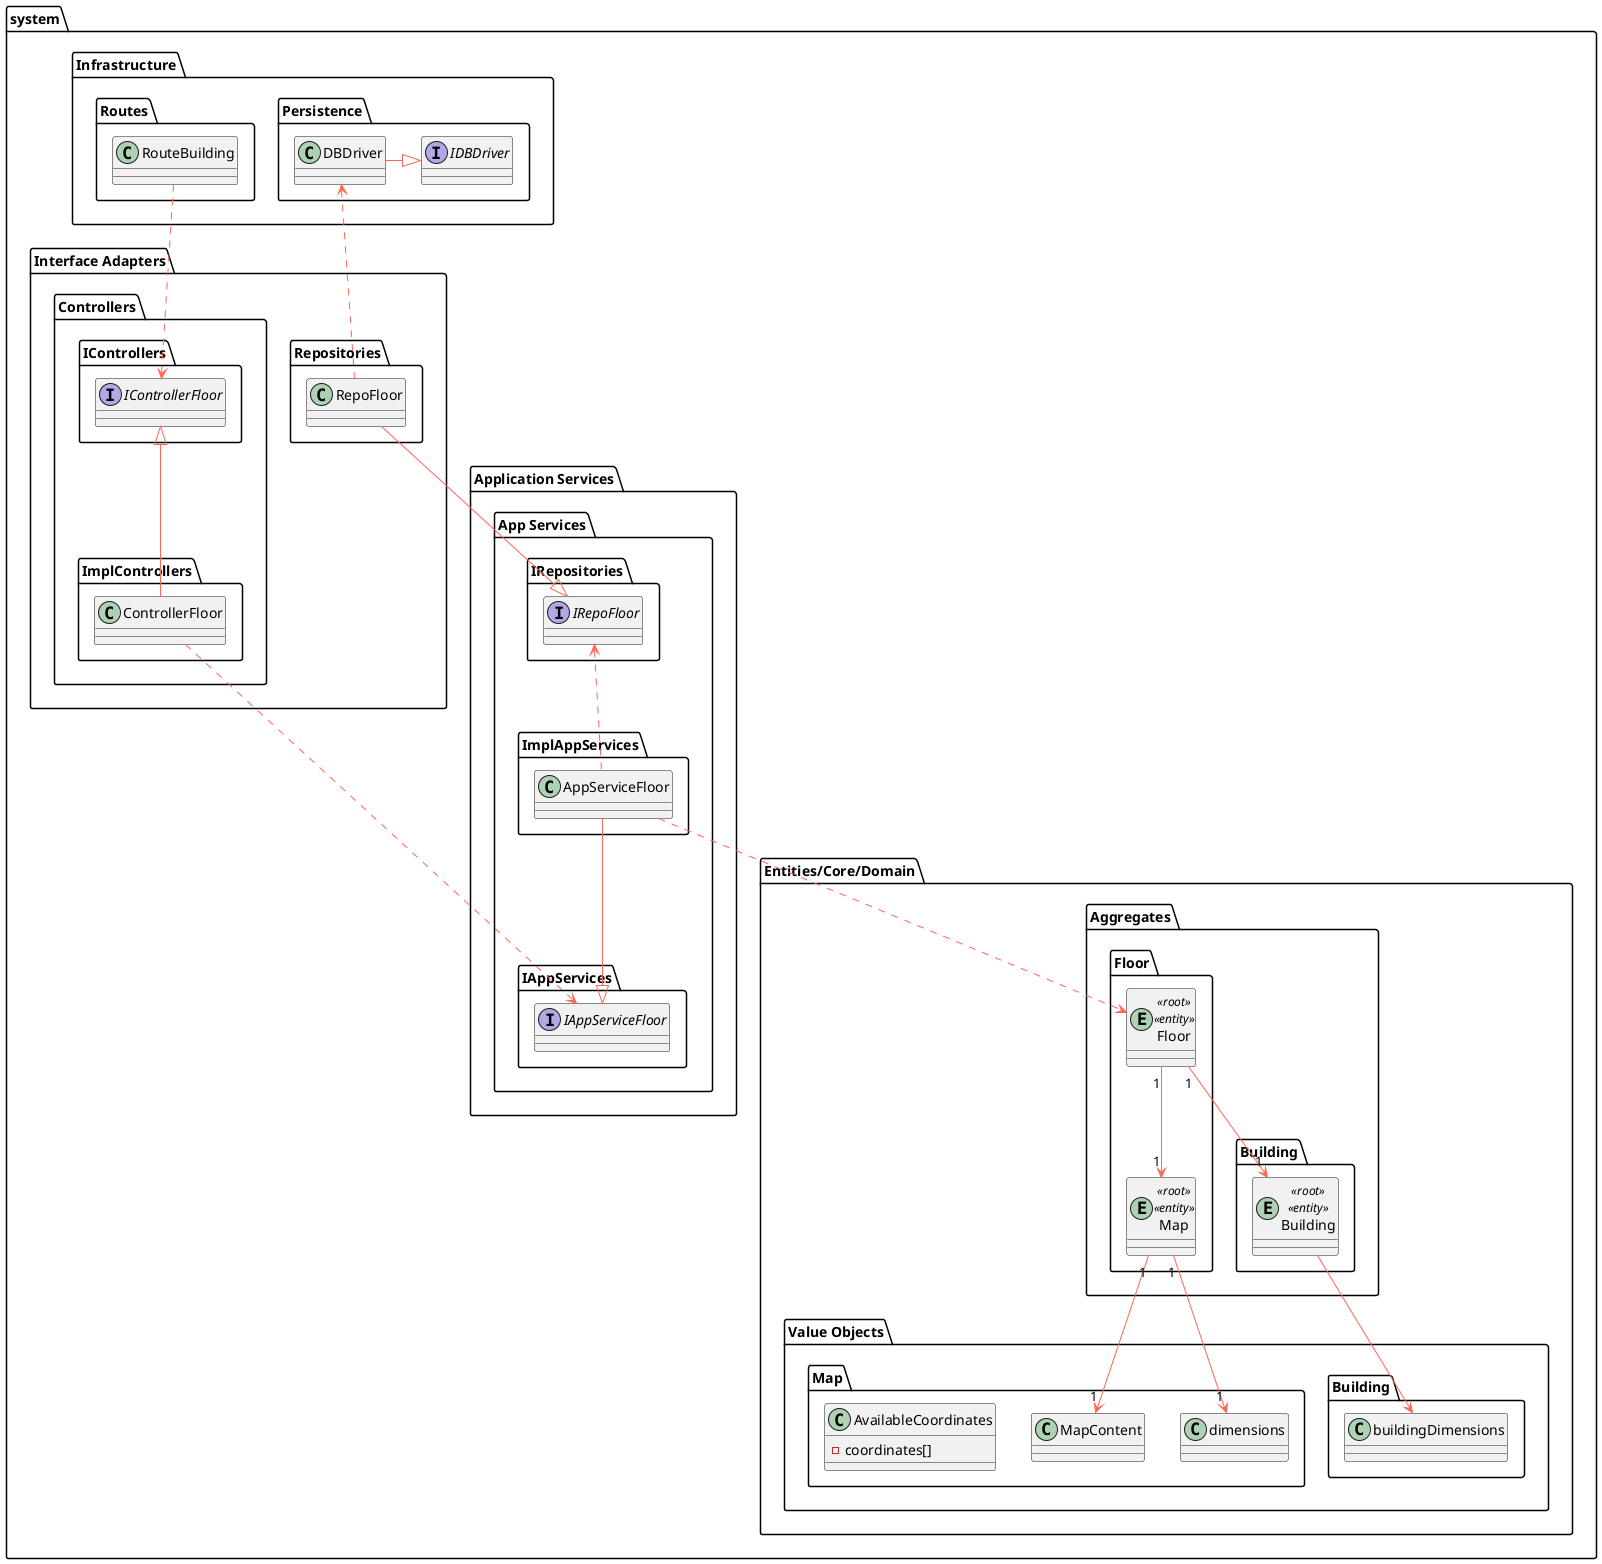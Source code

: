 @startuml

skinparam component {
    FontSize 16
    BackgroundColor<<Apache>> LightCoral
    BorderColor<<Apache>> #FF6655
    FontName Courier
    BorderColor black
    BackgroundColor DeepSkyBlue
    ArrowFontName Impact
    ArrowColor #FF6655
}

package system {
    package "Infrastructure" {
        package "Persistence" {
            interface IDBDriver
            class DBDriver
        }
        package "Routes" {
            class RouteBuilding
        }



        DBDriver -right--|> IDBDriver
    }

    package "Interface Adapters" {
        package "Controllers" {
            package "IControllers" {
                interface IControllerFloor
            }

            package "ImplControllers" {
                class ControllerFloor
            }
            ControllerFloor -up-|> IControllerFloor
        }

        package "Repositories" {
            class RepoFloor
        }

        RepoFloor .up.> DBDriver

        RouteBuilding ...right.> IControllerFloor
    }

    package "Application Services" {
        package "App Services" {
            package "IAppServices" {
                interface IAppServiceFloor
            }

            package "ImplAppServices" {
                class AppServiceFloor
            }

            AppServiceFloor --|> IAppServiceFloor

            package "IRepositories" {
                interface IRepoFloor
            }

            RepoFloor --|> IRepoFloor
        }

        ControllerFloor ..> IAppServiceFloor

        AppServiceFloor .up.> IRepoFloor
    }

    package "Entities/Core/Domain" {
        package "Aggregates" {
            package "Floor" as a_floor {
                entity Floor <<root>> <<entity>>
                entity Map <<root>> <<entity>>

            }
            package "Building" as a_building{
                entity Building <<root>> <<entity>>
            }
            Floor "1" --> "1" Building
            Floor "1" --> "1" Map
        }


        package "Value Objects" {
            package "Map" as vo_building {
                class dimensions
                class MapContent
                class AvailableCoordinates{
                    - coordinates[]
                }
            }

            package "Building" as build {
                class buildingDimensions
            }
        }

        Map "1" --> "1" MapContent
        Map "1" --> "1" dimensions

        Building --> buildingDimensions

        AppServiceFloor ..> Floor

        'package "Services" {
        '}
    }
}

@enduml

